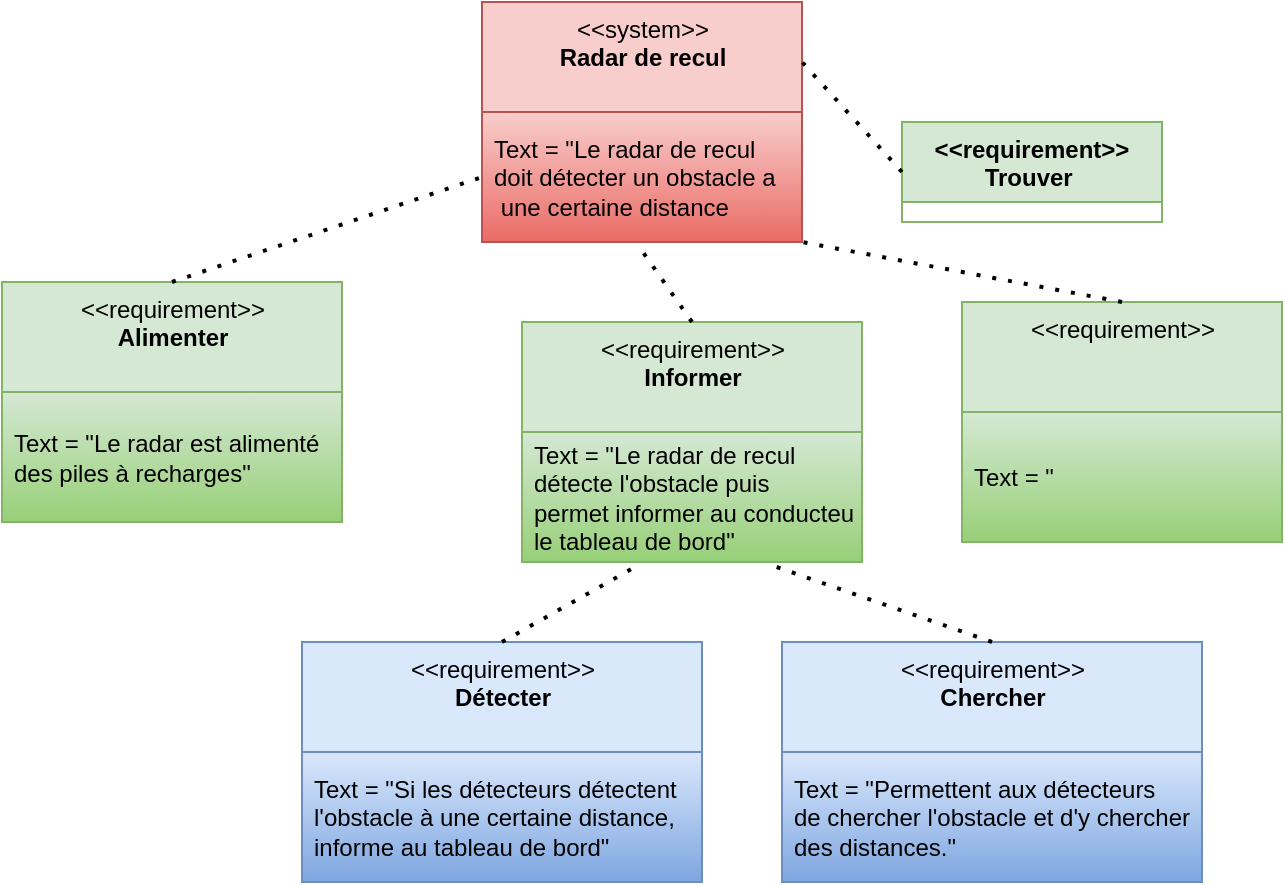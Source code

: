 <mxfile version="13.9.2" type="github">
  <diagram id="C5RBs43oDa-KdzZeNtuy" name="Page-1">
    <mxGraphModel dx="810" dy="497" grid="1" gridSize="10" guides="1" tooltips="1" connect="1" arrows="1" fold="1" page="1" pageScale="1" pageWidth="827" pageHeight="1169" math="0" shadow="0">
      <root>
        <mxCell id="WIyWlLk6GJQsqaUBKTNV-0" />
        <mxCell id="WIyWlLk6GJQsqaUBKTNV-1" parent="WIyWlLk6GJQsqaUBKTNV-0" />
        <mxCell id="CYK6IF1NX_p0HlWvTa1t-4" value="&amp;lt;&amp;lt;system&amp;gt;&amp;gt;&lt;br&gt;&lt;b&gt;Radar de recul&lt;/b&gt;" style="swimlane;fontStyle=0;align=center;verticalAlign=top;childLayout=stackLayout;horizontal=1;startSize=55;horizontalStack=0;resizeParent=1;resizeParentMax=0;resizeLast=0;collapsible=0;marginBottom=0;html=1;fillColor=#f8cecc;strokeColor=#b85450;" parent="WIyWlLk6GJQsqaUBKTNV-1" vertex="1">
          <mxGeometry x="300" y="80" width="160" height="120" as="geometry" />
        </mxCell>
        <mxCell id="CYK6IF1NX_p0HlWvTa1t-6" value="Text = &quot;Le radar de recul &lt;br&gt;doit détecter un obstacle a&lt;br&gt;&amp;nbsp;une certaine distance" style="text;html=1;strokeColor=#b85450;fillColor=#f8cecc;align=left;verticalAlign=middle;spacingLeft=4;spacingRight=4;overflow=hidden;rotatable=0;points=[[0,0.5],[1,0.5]];portConstraint=eastwest;gradientColor=#ea6b66;" parent="CYK6IF1NX_p0HlWvTa1t-4" vertex="1">
          <mxGeometry y="55" width="160" height="65" as="geometry" />
        </mxCell>
        <mxCell id="CYK6IF1NX_p0HlWvTa1t-12" value="&lt;&lt;requirement&gt;&gt;&#xa;Trouver &#xa;" style="swimlane;fontStyle=1;align=center;verticalAlign=top;childLayout=stackLayout;horizontal=1;startSize=40;horizontalStack=0;resizeParent=1;resizeParentMax=0;resizeLast=0;collapsible=1;marginBottom=0;fillColor=#d5e8d4;strokeColor=#82b366;" parent="WIyWlLk6GJQsqaUBKTNV-1" vertex="1" collapsed="1">
          <mxGeometry x="510" y="140" width="130" height="50" as="geometry">
            <mxRectangle x="320" y="410" width="170" height="40" as="alternateBounds" />
          </mxGeometry>
        </mxCell>
        <mxCell id="8otMIjvlczTGv_Ewm8tE-0" value="&amp;lt;&amp;lt;requirement&amp;gt;&amp;gt;&lt;br&gt;&lt;b&gt;Alimenter&lt;/b&gt;" style="swimlane;fontStyle=0;align=center;verticalAlign=top;childLayout=stackLayout;horizontal=1;startSize=55;horizontalStack=0;resizeParent=1;resizeParentMax=0;resizeLast=0;collapsible=0;marginBottom=0;html=1;fillColor=#d5e8d4;strokeColor=#82b366;" parent="WIyWlLk6GJQsqaUBKTNV-1" vertex="1">
          <mxGeometry x="60" y="220" width="170" height="120" as="geometry" />
        </mxCell>
        <mxCell id="8otMIjvlczTGv_Ewm8tE-1" value="Text = &quot;Le radar est alimenté&amp;nbsp;&lt;br&gt;des piles à recharges&quot;" style="text;html=1;strokeColor=#82b366;fillColor=#d5e8d4;align=left;verticalAlign=middle;spacingLeft=4;spacingRight=4;overflow=hidden;rotatable=0;points=[[0,0.5],[1,0.5]];portConstraint=eastwest;gradientColor=#97d077;" parent="8otMIjvlczTGv_Ewm8tE-0" vertex="1">
          <mxGeometry y="55" width="170" height="65" as="geometry" />
        </mxCell>
        <mxCell id="8otMIjvlczTGv_Ewm8tE-2" value="&amp;lt;&amp;lt;requirement&amp;gt;&amp;gt;&lt;br&gt;&lt;b&gt;Informer&lt;/b&gt;" style="swimlane;fontStyle=0;align=center;verticalAlign=top;childLayout=stackLayout;horizontal=1;startSize=55;horizontalStack=0;resizeParent=1;resizeParentMax=0;resizeLast=0;collapsible=0;marginBottom=0;html=1;fillColor=#d5e8d4;strokeColor=#82b366;" parent="WIyWlLk6GJQsqaUBKTNV-1" vertex="1">
          <mxGeometry x="320" y="240" width="170" height="120" as="geometry" />
        </mxCell>
        <mxCell id="8otMIjvlczTGv_Ewm8tE-3" value="Text = &quot;Le radar de recul &lt;br&gt;détecte l&#39;obstacle puis&amp;nbsp;&lt;br&gt;permet informer au conducteur via&lt;br&gt;le tableau de bord&quot;" style="text;html=1;strokeColor=#82b366;fillColor=#d5e8d4;align=left;verticalAlign=middle;spacingLeft=4;spacingRight=4;overflow=hidden;rotatable=0;points=[[0,0.5],[1,0.5]];portConstraint=eastwest;gradientColor=#97d077;" parent="8otMIjvlczTGv_Ewm8tE-2" vertex="1">
          <mxGeometry y="55" width="170" height="65" as="geometry" />
        </mxCell>
        <mxCell id="8otMIjvlczTGv_Ewm8tE-4" value="&amp;lt;&amp;lt;requirement&amp;gt;&amp;gt;&lt;br&gt;" style="swimlane;fontStyle=0;align=center;verticalAlign=top;childLayout=stackLayout;horizontal=1;startSize=55;horizontalStack=0;resizeParent=1;resizeParentMax=0;resizeLast=0;collapsible=0;marginBottom=0;html=1;fillColor=#d5e8d4;strokeColor=#82b366;" parent="WIyWlLk6GJQsqaUBKTNV-1" vertex="1">
          <mxGeometry x="540" y="230" width="160" height="120" as="geometry" />
        </mxCell>
        <mxCell id="8otMIjvlczTGv_Ewm8tE-5" value="Text = &quot;" style="text;html=1;strokeColor=#82b366;fillColor=#d5e8d4;align=left;verticalAlign=middle;spacingLeft=4;spacingRight=4;overflow=hidden;rotatable=0;points=[[0,0.5],[1,0.5]];portConstraint=eastwest;gradientColor=#97d077;" parent="8otMIjvlczTGv_Ewm8tE-4" vertex="1">
          <mxGeometry y="55" width="160" height="65" as="geometry" />
        </mxCell>
        <mxCell id="8otMIjvlczTGv_Ewm8tE-6" value="" style="endArrow=none;dashed=1;html=1;dashPattern=1 3;strokeWidth=2;entryX=0;entryY=0.5;entryDx=0;entryDy=0;exitX=0.5;exitY=0;exitDx=0;exitDy=0;" parent="WIyWlLk6GJQsqaUBKTNV-1" source="8otMIjvlczTGv_Ewm8tE-0" target="CYK6IF1NX_p0HlWvTa1t-6" edge="1">
          <mxGeometry width="50" height="50" relative="1" as="geometry">
            <mxPoint x="390" y="240" as="sourcePoint" />
            <mxPoint x="440" y="190" as="targetPoint" />
          </mxGeometry>
        </mxCell>
        <mxCell id="8otMIjvlczTGv_Ewm8tE-7" value="" style="endArrow=none;dashed=1;html=1;dashPattern=1 3;strokeWidth=2;entryX=1;entryY=0.25;entryDx=0;entryDy=0;exitX=0;exitY=0.5;exitDx=0;exitDy=0;" parent="WIyWlLk6GJQsqaUBKTNV-1" source="CYK6IF1NX_p0HlWvTa1t-12" target="CYK6IF1NX_p0HlWvTa1t-4" edge="1">
          <mxGeometry width="50" height="50" relative="1" as="geometry">
            <mxPoint x="390" y="240" as="sourcePoint" />
            <mxPoint x="440" y="190" as="targetPoint" />
          </mxGeometry>
        </mxCell>
        <mxCell id="8otMIjvlczTGv_Ewm8tE-8" value="" style="endArrow=none;dashed=1;html=1;dashPattern=1 3;strokeWidth=2;entryX=0.498;entryY=1.061;entryDx=0;entryDy=0;entryPerimeter=0;exitX=0.5;exitY=0;exitDx=0;exitDy=0;" parent="WIyWlLk6GJQsqaUBKTNV-1" source="8otMIjvlczTGv_Ewm8tE-2" target="CYK6IF1NX_p0HlWvTa1t-6" edge="1">
          <mxGeometry width="50" height="50" relative="1" as="geometry">
            <mxPoint x="390" y="240" as="sourcePoint" />
            <mxPoint x="440" y="190" as="targetPoint" />
          </mxGeometry>
        </mxCell>
        <mxCell id="8otMIjvlczTGv_Ewm8tE-9" value="" style="endArrow=none;dashed=1;html=1;dashPattern=1 3;strokeWidth=2;entryX=1;entryY=1;entryDx=0;entryDy=0;exitX=0.5;exitY=0;exitDx=0;exitDy=0;" parent="WIyWlLk6GJQsqaUBKTNV-1" source="8otMIjvlczTGv_Ewm8tE-4" target="CYK6IF1NX_p0HlWvTa1t-4" edge="1">
          <mxGeometry width="50" height="50" relative="1" as="geometry">
            <mxPoint x="390" y="240" as="sourcePoint" />
            <mxPoint x="440" y="190" as="targetPoint" />
          </mxGeometry>
        </mxCell>
        <mxCell id="BkgtSxY_Qfi_yce1tFpv-0" value="&amp;lt;&amp;lt;requirement&amp;gt;&amp;gt;&lt;br&gt;&lt;span style=&quot;font-size: 12px&quot;&gt;&lt;b&gt;Détecter&lt;/b&gt;&lt;/span&gt;" style="swimlane;fontStyle=0;align=center;verticalAlign=top;childLayout=stackLayout;horizontal=1;startSize=55;horizontalStack=0;resizeParent=1;resizeParentMax=0;resizeLast=0;collapsible=0;marginBottom=0;html=1;fillColor=#dae8fc;strokeColor=#6c8ebf;" vertex="1" parent="WIyWlLk6GJQsqaUBKTNV-1">
          <mxGeometry x="210" y="400" width="200" height="120" as="geometry" />
        </mxCell>
        <mxCell id="BkgtSxY_Qfi_yce1tFpv-1" value="Text = &quot;Si les détecteurs détectent&amp;nbsp;&lt;br&gt;l&#39;obstacle à une certaine distance,&lt;br&gt;informe au tableau de bord&quot;" style="text;html=1;strokeColor=#6c8ebf;fillColor=#dae8fc;align=left;verticalAlign=middle;spacingLeft=4;spacingRight=4;overflow=hidden;rotatable=0;points=[[0,0.5],[1,0.5]];portConstraint=eastwest;gradientColor=#7ea6e0;" vertex="1" parent="BkgtSxY_Qfi_yce1tFpv-0">
          <mxGeometry y="55" width="200" height="65" as="geometry" />
        </mxCell>
        <mxCell id="BkgtSxY_Qfi_yce1tFpv-2" value="&amp;lt;&amp;lt;requirement&amp;gt;&amp;gt;&lt;br&gt;&lt;b&gt;Chercher&lt;/b&gt;" style="swimlane;fontStyle=0;align=center;verticalAlign=top;childLayout=stackLayout;horizontal=1;startSize=55;horizontalStack=0;resizeParent=1;resizeParentMax=0;resizeLast=0;collapsible=0;marginBottom=0;html=1;fillColor=#dae8fc;strokeColor=#6c8ebf;" vertex="1" parent="WIyWlLk6GJQsqaUBKTNV-1">
          <mxGeometry x="450" y="400" width="210" height="120" as="geometry" />
        </mxCell>
        <mxCell id="BkgtSxY_Qfi_yce1tFpv-3" value="Text = &quot;Permettent aux détecteurs&lt;br&gt;de chercher l&#39;obstacle et d&#39;y chercher&lt;br&gt;des distances.&quot;" style="text;html=1;strokeColor=#6c8ebf;fillColor=#dae8fc;align=left;verticalAlign=middle;spacingLeft=4;spacingRight=4;overflow=hidden;rotatable=0;points=[[0,0.5],[1,0.5]];portConstraint=eastwest;gradientColor=#7ea6e0;" vertex="1" parent="BkgtSxY_Qfi_yce1tFpv-2">
          <mxGeometry y="55" width="210" height="65" as="geometry" />
        </mxCell>
        <mxCell id="BkgtSxY_Qfi_yce1tFpv-4" value="" style="endArrow=none;dashed=1;html=1;dashPattern=1 3;strokeWidth=2;exitX=0.5;exitY=0;exitDx=0;exitDy=0;entryX=0.351;entryY=1.011;entryDx=0;entryDy=0;entryPerimeter=0;" edge="1" parent="WIyWlLk6GJQsqaUBKTNV-1" source="BkgtSxY_Qfi_yce1tFpv-0" target="8otMIjvlczTGv_Ewm8tE-3">
          <mxGeometry width="50" height="50" relative="1" as="geometry">
            <mxPoint x="390" y="310" as="sourcePoint" />
            <mxPoint x="440" y="260" as="targetPoint" />
          </mxGeometry>
        </mxCell>
        <mxCell id="BkgtSxY_Qfi_yce1tFpv-5" value="" style="endArrow=none;dashed=1;html=1;dashPattern=1 3;strokeWidth=2;exitX=0.5;exitY=0;exitDx=0;exitDy=0;entryX=0.719;entryY=1.011;entryDx=0;entryDy=0;entryPerimeter=0;" edge="1" parent="WIyWlLk6GJQsqaUBKTNV-1" source="BkgtSxY_Qfi_yce1tFpv-2" target="8otMIjvlczTGv_Ewm8tE-3">
          <mxGeometry width="50" height="50" relative="1" as="geometry">
            <mxPoint x="390" y="310" as="sourcePoint" />
            <mxPoint x="440" y="260" as="targetPoint" />
          </mxGeometry>
        </mxCell>
      </root>
    </mxGraphModel>
  </diagram>
</mxfile>
